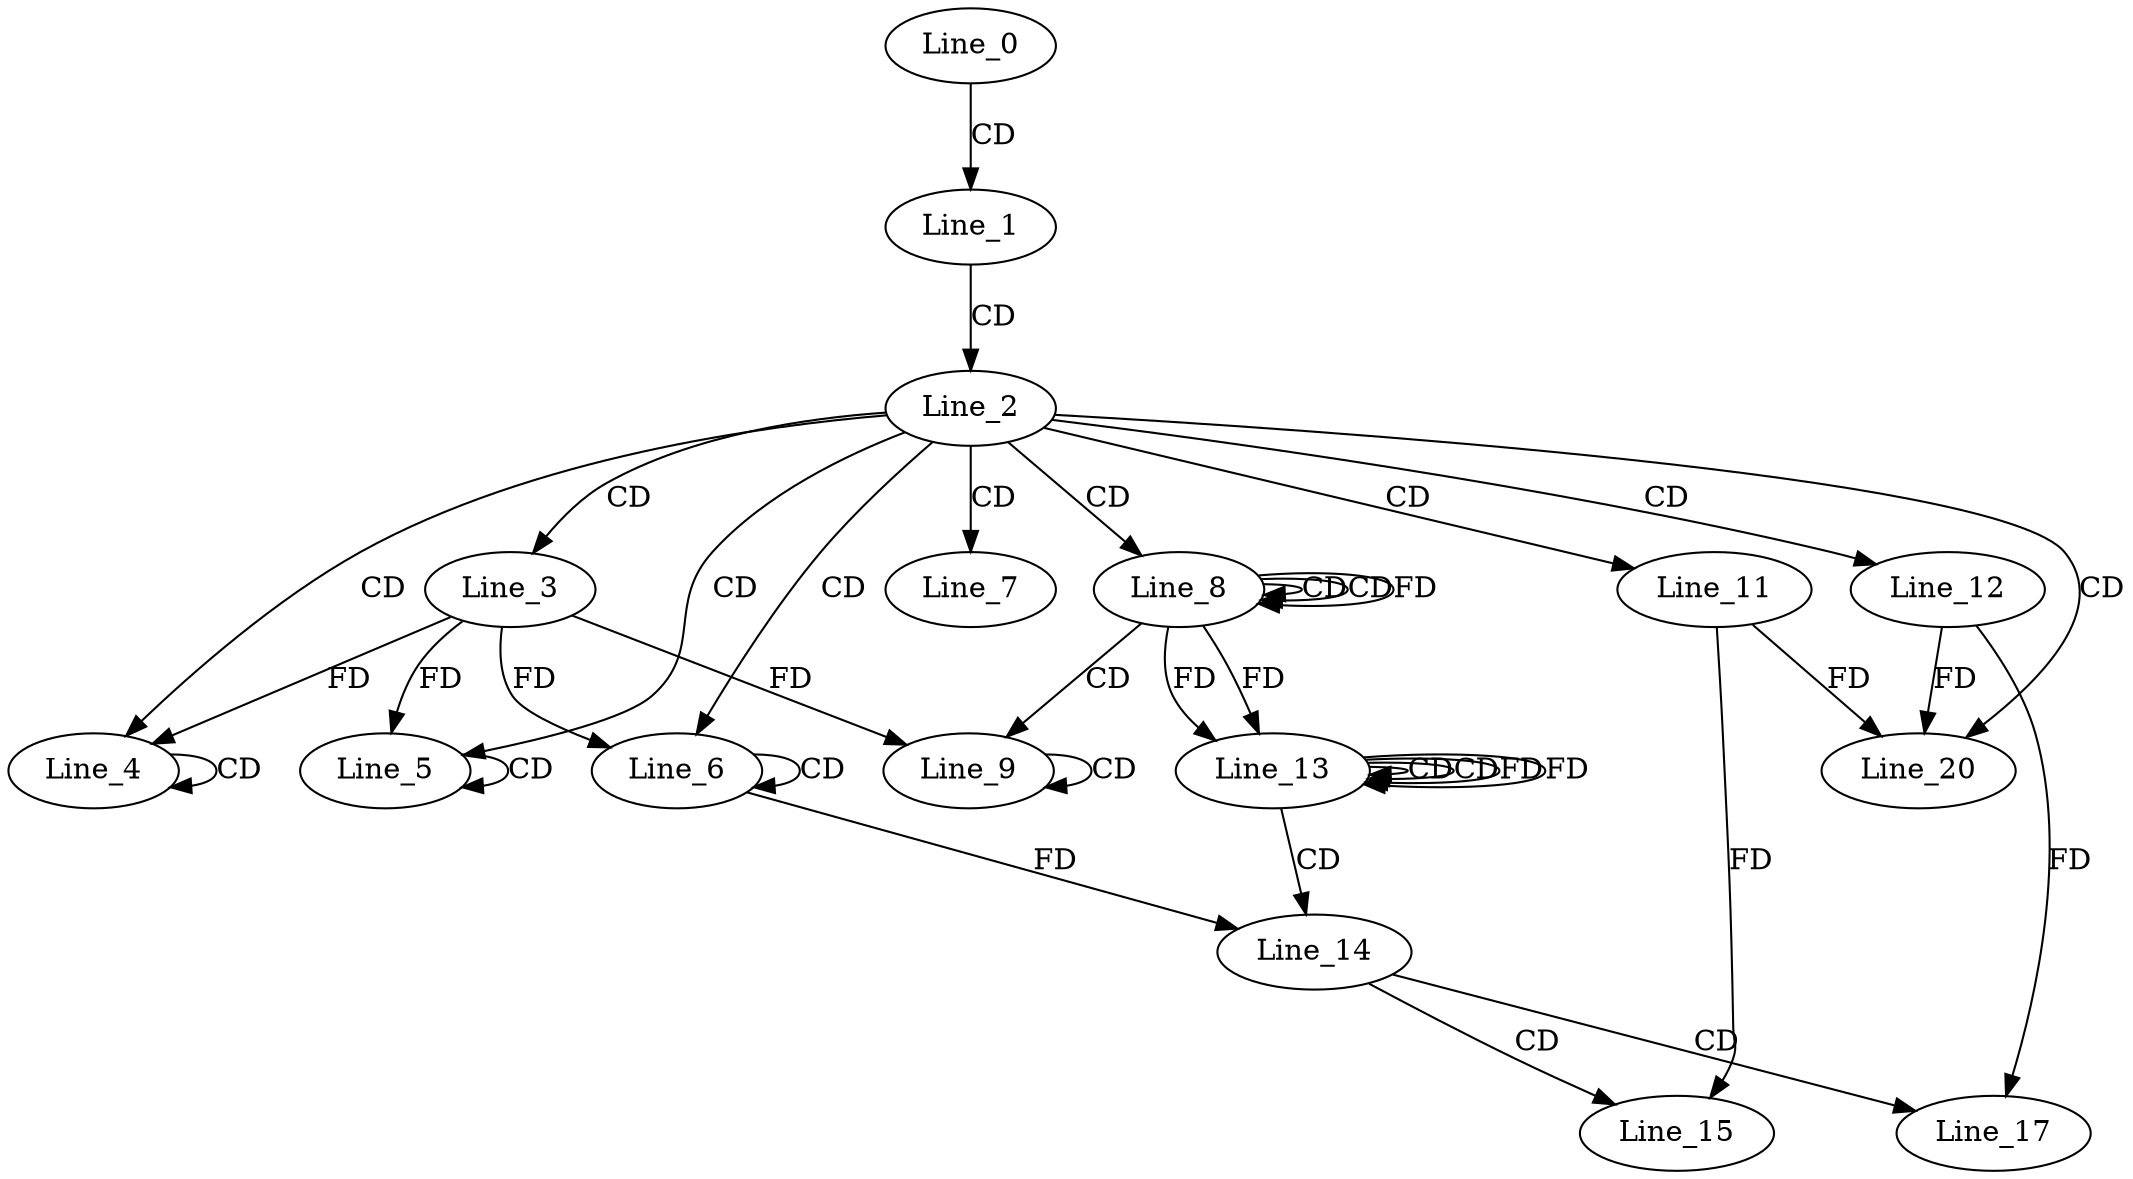 digraph G {
  Line_0;
  Line_1;
  Line_2;
  Line_3;
  Line_4;
  Line_4;
  Line_5;
  Line_5;
  Line_6;
  Line_6;
  Line_7;
  Line_8;
  Line_8;
  Line_8;
  Line_9;
  Line_9;
  Line_11;
  Line_12;
  Line_13;
  Line_13;
  Line_13;
  Line_14;
  Line_15;
  Line_17;
  Line_20;
  Line_20;
  Line_0 -> Line_1 [ label="CD" ];
  Line_1 -> Line_2 [ label="CD" ];
  Line_2 -> Line_3 [ label="CD" ];
  Line_2 -> Line_4 [ label="CD" ];
  Line_4 -> Line_4 [ label="CD" ];
  Line_3 -> Line_4 [ label="FD" ];
  Line_2 -> Line_5 [ label="CD" ];
  Line_5 -> Line_5 [ label="CD" ];
  Line_3 -> Line_5 [ label="FD" ];
  Line_2 -> Line_6 [ label="CD" ];
  Line_6 -> Line_6 [ label="CD" ];
  Line_3 -> Line_6 [ label="FD" ];
  Line_2 -> Line_7 [ label="CD" ];
  Line_2 -> Line_8 [ label="CD" ];
  Line_8 -> Line_8 [ label="CD" ];
  Line_8 -> Line_8 [ label="CD" ];
  Line_8 -> Line_8 [ label="FD" ];
  Line_8 -> Line_9 [ label="CD" ];
  Line_9 -> Line_9 [ label="CD" ];
  Line_3 -> Line_9 [ label="FD" ];
  Line_2 -> Line_11 [ label="CD" ];
  Line_2 -> Line_12 [ label="CD" ];
  Line_13 -> Line_13 [ label="CD" ];
  Line_8 -> Line_13 [ label="FD" ];
  Line_13 -> Line_13 [ label="CD" ];
  Line_13 -> Line_13 [ label="FD" ];
  Line_8 -> Line_13 [ label="FD" ];
  Line_13 -> Line_14 [ label="CD" ];
  Line_6 -> Line_14 [ label="FD" ];
  Line_14 -> Line_15 [ label="CD" ];
  Line_11 -> Line_15 [ label="FD" ];
  Line_14 -> Line_17 [ label="CD" ];
  Line_12 -> Line_17 [ label="FD" ];
  Line_2 -> Line_20 [ label="CD" ];
  Line_11 -> Line_20 [ label="FD" ];
  Line_12 -> Line_20 [ label="FD" ];
  Line_13 -> Line_13 [ label="FD" ];
}
